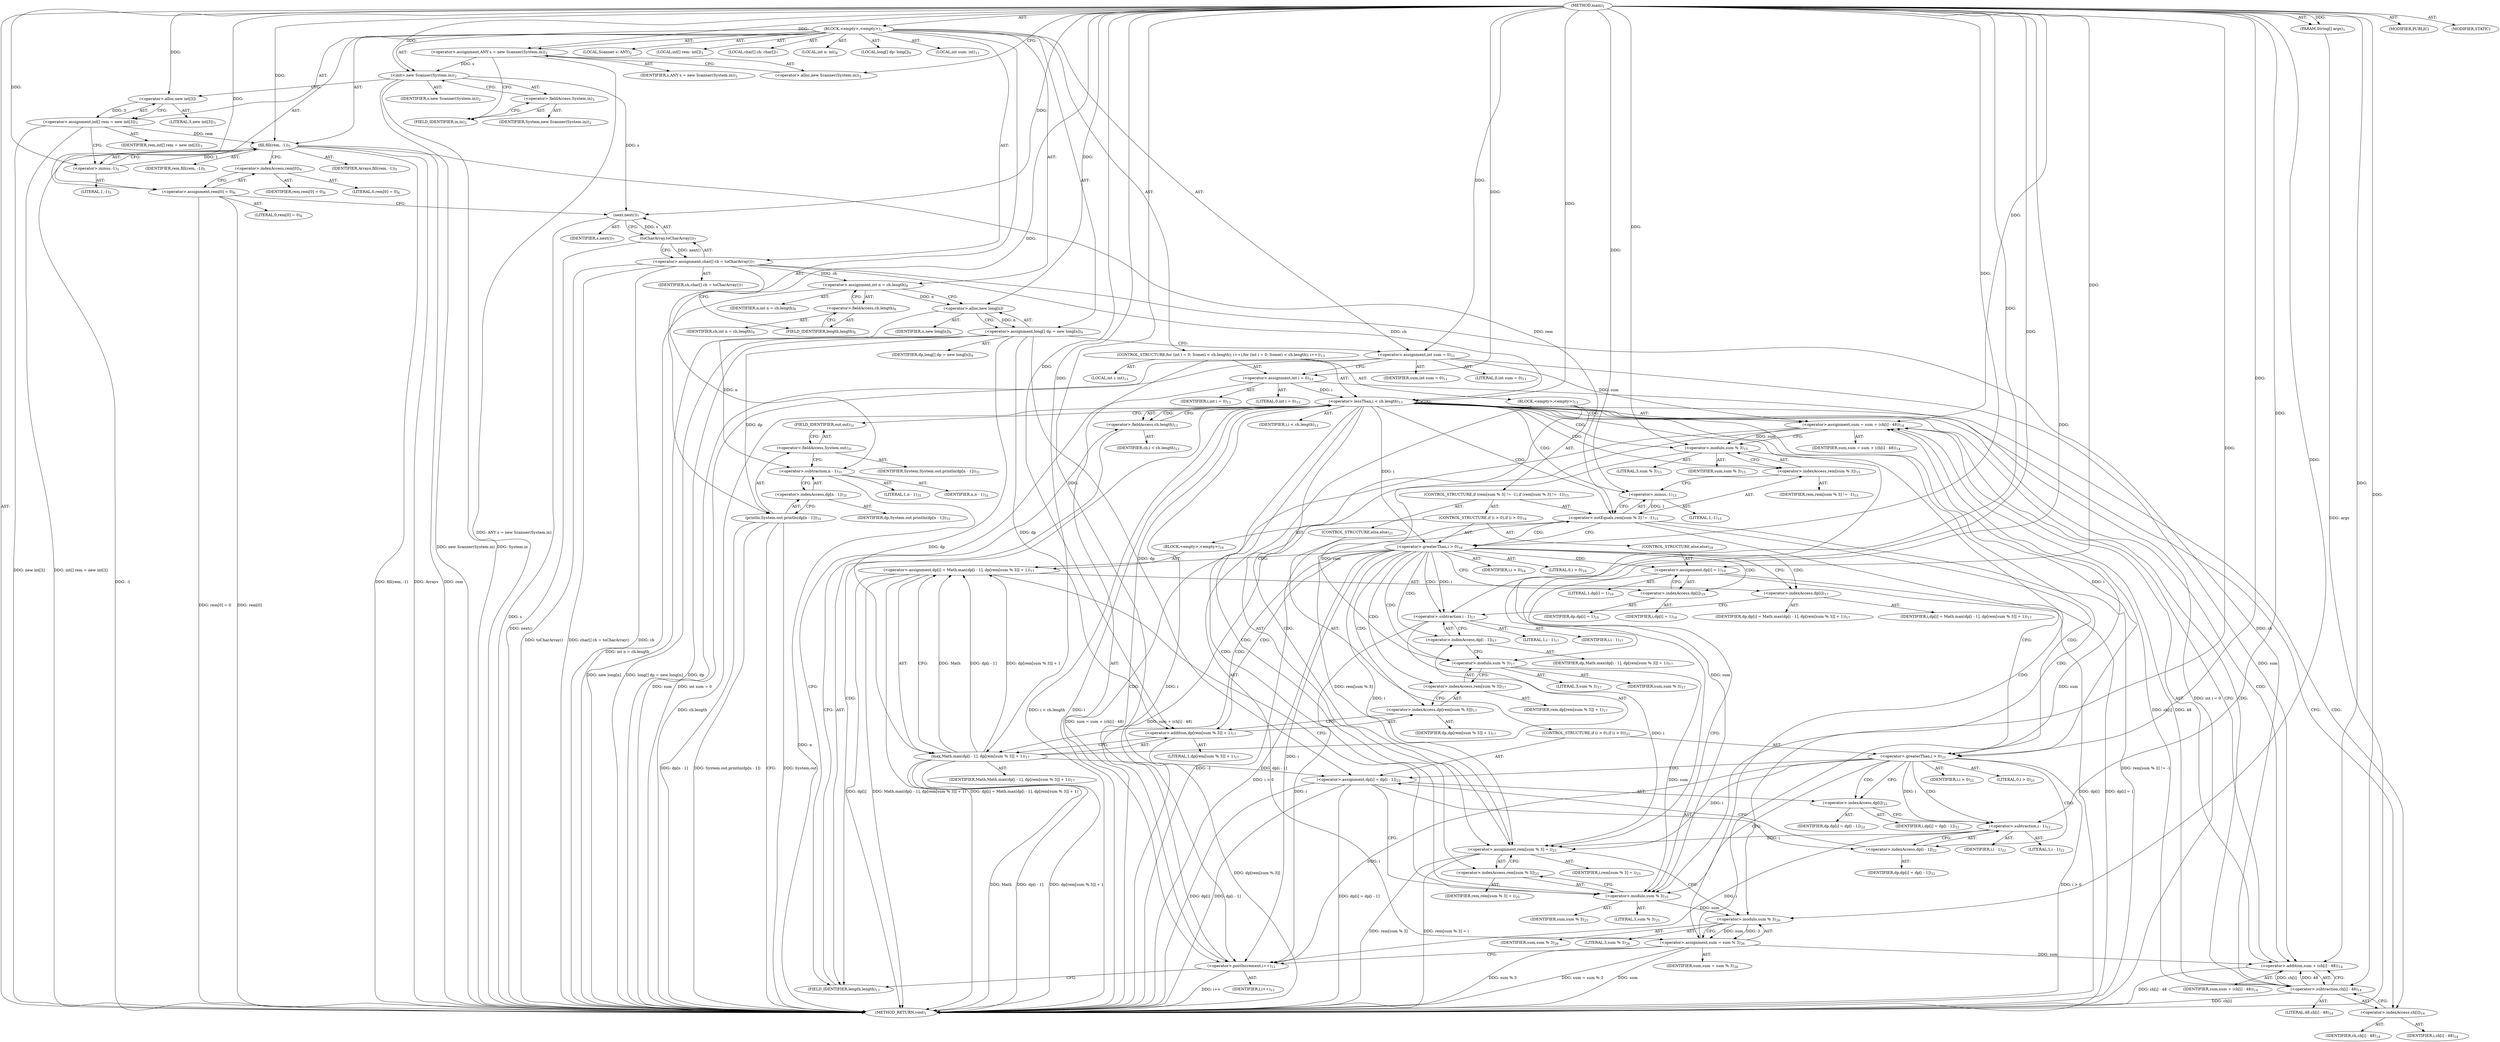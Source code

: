 digraph "main" {  
"19" [label = <(METHOD,main)<SUB>1</SUB>> ]
"20" [label = <(PARAM,String[] args)<SUB>1</SUB>> ]
"21" [label = <(BLOCK,&lt;empty&gt;,&lt;empty&gt;)<SUB>1</SUB>> ]
"4" [label = <(LOCAL,Scanner s: ANY)<SUB>2</SUB>> ]
"22" [label = <(&lt;operator&gt;.assignment,ANY s = new Scanner(System.in))<SUB>2</SUB>> ]
"23" [label = <(IDENTIFIER,s,ANY s = new Scanner(System.in))<SUB>2</SUB>> ]
"24" [label = <(&lt;operator&gt;.alloc,new Scanner(System.in))<SUB>2</SUB>> ]
"25" [label = <(&lt;init&gt;,new Scanner(System.in))<SUB>2</SUB>> ]
"3" [label = <(IDENTIFIER,s,new Scanner(System.in))<SUB>2</SUB>> ]
"26" [label = <(&lt;operator&gt;.fieldAccess,System.in)<SUB>2</SUB>> ]
"27" [label = <(IDENTIFIER,System,new Scanner(System.in))<SUB>2</SUB>> ]
"28" [label = <(FIELD_IDENTIFIER,in,in)<SUB>2</SUB>> ]
"29" [label = <(LOCAL,int[] rem: int[])<SUB>3</SUB>> ]
"30" [label = <(&lt;operator&gt;.assignment,int[] rem = new int[3])<SUB>3</SUB>> ]
"31" [label = <(IDENTIFIER,rem,int[] rem = new int[3])<SUB>3</SUB>> ]
"32" [label = <(&lt;operator&gt;.alloc,new int[3])> ]
"33" [label = <(LITERAL,3,new int[3])<SUB>3</SUB>> ]
"34" [label = <(fill,fill(rem, -1))<SUB>5</SUB>> ]
"35" [label = <(IDENTIFIER,Arrays,fill(rem, -1))<SUB>5</SUB>> ]
"36" [label = <(IDENTIFIER,rem,fill(rem, -1))<SUB>5</SUB>> ]
"37" [label = <(&lt;operator&gt;.minus,-1)<SUB>5</SUB>> ]
"38" [label = <(LITERAL,1,-1)<SUB>5</SUB>> ]
"39" [label = <(&lt;operator&gt;.assignment,rem[0] = 0)<SUB>6</SUB>> ]
"40" [label = <(&lt;operator&gt;.indexAccess,rem[0])<SUB>6</SUB>> ]
"41" [label = <(IDENTIFIER,rem,rem[0] = 0)<SUB>6</SUB>> ]
"42" [label = <(LITERAL,0,rem[0] = 0)<SUB>6</SUB>> ]
"43" [label = <(LITERAL,0,rem[0] = 0)<SUB>6</SUB>> ]
"44" [label = <(LOCAL,char[] ch: char[])<SUB>7</SUB>> ]
"45" [label = <(&lt;operator&gt;.assignment,char[] ch = toCharArray())<SUB>7</SUB>> ]
"46" [label = <(IDENTIFIER,ch,char[] ch = toCharArray())<SUB>7</SUB>> ]
"47" [label = <(toCharArray,toCharArray())<SUB>7</SUB>> ]
"48" [label = <(next,next())<SUB>7</SUB>> ]
"49" [label = <(IDENTIFIER,s,next())<SUB>7</SUB>> ]
"50" [label = <(LOCAL,int n: int)<SUB>8</SUB>> ]
"51" [label = <(&lt;operator&gt;.assignment,int n = ch.length)<SUB>8</SUB>> ]
"52" [label = <(IDENTIFIER,n,int n = ch.length)<SUB>8</SUB>> ]
"53" [label = <(&lt;operator&gt;.fieldAccess,ch.length)<SUB>8</SUB>> ]
"54" [label = <(IDENTIFIER,ch,int n = ch.length)<SUB>8</SUB>> ]
"55" [label = <(FIELD_IDENTIFIER,length,length)<SUB>8</SUB>> ]
"56" [label = <(LOCAL,long[] dp: long[])<SUB>9</SUB>> ]
"57" [label = <(&lt;operator&gt;.assignment,long[] dp = new long[n])<SUB>9</SUB>> ]
"58" [label = <(IDENTIFIER,dp,long[] dp = new long[n])<SUB>9</SUB>> ]
"59" [label = <(&lt;operator&gt;.alloc,new long[n])> ]
"60" [label = <(IDENTIFIER,n,new long[n])<SUB>9</SUB>> ]
"61" [label = <(LOCAL,int sum: int)<SUB>11</SUB>> ]
"62" [label = <(&lt;operator&gt;.assignment,int sum = 0)<SUB>11</SUB>> ]
"63" [label = <(IDENTIFIER,sum,int sum = 0)<SUB>11</SUB>> ]
"64" [label = <(LITERAL,0,int sum = 0)<SUB>11</SUB>> ]
"65" [label = <(CONTROL_STRUCTURE,for (int i = 0; Some(i &lt; ch.length); i++),for (int i = 0; Some(i &lt; ch.length); i++))<SUB>13</SUB>> ]
"66" [label = <(LOCAL,int i: int)<SUB>13</SUB>> ]
"67" [label = <(&lt;operator&gt;.assignment,int i = 0)<SUB>13</SUB>> ]
"68" [label = <(IDENTIFIER,i,int i = 0)<SUB>13</SUB>> ]
"69" [label = <(LITERAL,0,int i = 0)<SUB>13</SUB>> ]
"70" [label = <(&lt;operator&gt;.lessThan,i &lt; ch.length)<SUB>13</SUB>> ]
"71" [label = <(IDENTIFIER,i,i &lt; ch.length)<SUB>13</SUB>> ]
"72" [label = <(&lt;operator&gt;.fieldAccess,ch.length)<SUB>13</SUB>> ]
"73" [label = <(IDENTIFIER,ch,i &lt; ch.length)<SUB>13</SUB>> ]
"74" [label = <(FIELD_IDENTIFIER,length,length)<SUB>13</SUB>> ]
"75" [label = <(&lt;operator&gt;.postIncrement,i++)<SUB>13</SUB>> ]
"76" [label = <(IDENTIFIER,i,i++)<SUB>13</SUB>> ]
"77" [label = <(BLOCK,&lt;empty&gt;,&lt;empty&gt;)<SUB>13</SUB>> ]
"78" [label = <(&lt;operator&gt;.assignment,sum = sum + (ch[i] - 48))<SUB>14</SUB>> ]
"79" [label = <(IDENTIFIER,sum,sum = sum + (ch[i] - 48))<SUB>14</SUB>> ]
"80" [label = <(&lt;operator&gt;.addition,sum + (ch[i] - 48))<SUB>14</SUB>> ]
"81" [label = <(IDENTIFIER,sum,sum + (ch[i] - 48))<SUB>14</SUB>> ]
"82" [label = <(&lt;operator&gt;.subtraction,ch[i] - 48)<SUB>14</SUB>> ]
"83" [label = <(&lt;operator&gt;.indexAccess,ch[i])<SUB>14</SUB>> ]
"84" [label = <(IDENTIFIER,ch,ch[i] - 48)<SUB>14</SUB>> ]
"85" [label = <(IDENTIFIER,i,ch[i] - 48)<SUB>14</SUB>> ]
"86" [label = <(LITERAL,48,ch[i] - 48)<SUB>14</SUB>> ]
"87" [label = <(CONTROL_STRUCTURE,if (rem[sum % 3] != -1),if (rem[sum % 3] != -1))<SUB>15</SUB>> ]
"88" [label = <(&lt;operator&gt;.notEquals,rem[sum % 3] != -1)<SUB>15</SUB>> ]
"89" [label = <(&lt;operator&gt;.indexAccess,rem[sum % 3])<SUB>15</SUB>> ]
"90" [label = <(IDENTIFIER,rem,rem[sum % 3] != -1)<SUB>15</SUB>> ]
"91" [label = <(&lt;operator&gt;.modulo,sum % 3)<SUB>15</SUB>> ]
"92" [label = <(IDENTIFIER,sum,sum % 3)<SUB>15</SUB>> ]
"93" [label = <(LITERAL,3,sum % 3)<SUB>15</SUB>> ]
"94" [label = <(&lt;operator&gt;.minus,-1)<SUB>15</SUB>> ]
"95" [label = <(LITERAL,1,-1)<SUB>15</SUB>> ]
"96" [label = <(CONTROL_STRUCTURE,if (i &gt; 0),if (i &gt; 0))<SUB>16</SUB>> ]
"97" [label = <(&lt;operator&gt;.greaterThan,i &gt; 0)<SUB>16</SUB>> ]
"98" [label = <(IDENTIFIER,i,i &gt; 0)<SUB>16</SUB>> ]
"99" [label = <(LITERAL,0,i &gt; 0)<SUB>16</SUB>> ]
"100" [label = <(BLOCK,&lt;empty&gt;,&lt;empty&gt;)<SUB>16</SUB>> ]
"101" [label = <(&lt;operator&gt;.assignment,dp[i] = Math.max(dp[i - 1], dp[rem[sum % 3]] + 1))<SUB>17</SUB>> ]
"102" [label = <(&lt;operator&gt;.indexAccess,dp[i])<SUB>17</SUB>> ]
"103" [label = <(IDENTIFIER,dp,dp[i] = Math.max(dp[i - 1], dp[rem[sum % 3]] + 1))<SUB>17</SUB>> ]
"104" [label = <(IDENTIFIER,i,dp[i] = Math.max(dp[i - 1], dp[rem[sum % 3]] + 1))<SUB>17</SUB>> ]
"105" [label = <(max,Math.max(dp[i - 1], dp[rem[sum % 3]] + 1))<SUB>17</SUB>> ]
"106" [label = <(IDENTIFIER,Math,Math.max(dp[i - 1], dp[rem[sum % 3]] + 1))<SUB>17</SUB>> ]
"107" [label = <(&lt;operator&gt;.indexAccess,dp[i - 1])<SUB>17</SUB>> ]
"108" [label = <(IDENTIFIER,dp,Math.max(dp[i - 1], dp[rem[sum % 3]] + 1))<SUB>17</SUB>> ]
"109" [label = <(&lt;operator&gt;.subtraction,i - 1)<SUB>17</SUB>> ]
"110" [label = <(IDENTIFIER,i,i - 1)<SUB>17</SUB>> ]
"111" [label = <(LITERAL,1,i - 1)<SUB>17</SUB>> ]
"112" [label = <(&lt;operator&gt;.addition,dp[rem[sum % 3]] + 1)<SUB>17</SUB>> ]
"113" [label = <(&lt;operator&gt;.indexAccess,dp[rem[sum % 3]])<SUB>17</SUB>> ]
"114" [label = <(IDENTIFIER,dp,dp[rem[sum % 3]] + 1)<SUB>17</SUB>> ]
"115" [label = <(&lt;operator&gt;.indexAccess,rem[sum % 3])<SUB>17</SUB>> ]
"116" [label = <(IDENTIFIER,rem,dp[rem[sum % 3]] + 1)<SUB>17</SUB>> ]
"117" [label = <(&lt;operator&gt;.modulo,sum % 3)<SUB>17</SUB>> ]
"118" [label = <(IDENTIFIER,sum,sum % 3)<SUB>17</SUB>> ]
"119" [label = <(LITERAL,3,sum % 3)<SUB>17</SUB>> ]
"120" [label = <(LITERAL,1,dp[rem[sum % 3]] + 1)<SUB>17</SUB>> ]
"121" [label = <(CONTROL_STRUCTURE,else,else)<SUB>19</SUB>> ]
"122" [label = <(&lt;operator&gt;.assignment,dp[i] = 1)<SUB>19</SUB>> ]
"123" [label = <(&lt;operator&gt;.indexAccess,dp[i])<SUB>19</SUB>> ]
"124" [label = <(IDENTIFIER,dp,dp[i] = 1)<SUB>19</SUB>> ]
"125" [label = <(IDENTIFIER,i,dp[i] = 1)<SUB>19</SUB>> ]
"126" [label = <(LITERAL,1,dp[i] = 1)<SUB>19</SUB>> ]
"127" [label = <(CONTROL_STRUCTURE,else,else)<SUB>21</SUB>> ]
"128" [label = <(CONTROL_STRUCTURE,if (i &gt; 0),if (i &gt; 0))<SUB>21</SUB>> ]
"129" [label = <(&lt;operator&gt;.greaterThan,i &gt; 0)<SUB>21</SUB>> ]
"130" [label = <(IDENTIFIER,i,i &gt; 0)<SUB>21</SUB>> ]
"131" [label = <(LITERAL,0,i &gt; 0)<SUB>21</SUB>> ]
"132" [label = <(&lt;operator&gt;.assignment,dp[i] = dp[i - 1])<SUB>22</SUB>> ]
"133" [label = <(&lt;operator&gt;.indexAccess,dp[i])<SUB>22</SUB>> ]
"134" [label = <(IDENTIFIER,dp,dp[i] = dp[i - 1])<SUB>22</SUB>> ]
"135" [label = <(IDENTIFIER,i,dp[i] = dp[i - 1])<SUB>22</SUB>> ]
"136" [label = <(&lt;operator&gt;.indexAccess,dp[i - 1])<SUB>22</SUB>> ]
"137" [label = <(IDENTIFIER,dp,dp[i] = dp[i - 1])<SUB>22</SUB>> ]
"138" [label = <(&lt;operator&gt;.subtraction,i - 1)<SUB>22</SUB>> ]
"139" [label = <(IDENTIFIER,i,i - 1)<SUB>22</SUB>> ]
"140" [label = <(LITERAL,1,i - 1)<SUB>22</SUB>> ]
"141" [label = <(&lt;operator&gt;.assignment,rem[sum % 3] = i)<SUB>25</SUB>> ]
"142" [label = <(&lt;operator&gt;.indexAccess,rem[sum % 3])<SUB>25</SUB>> ]
"143" [label = <(IDENTIFIER,rem,rem[sum % 3] = i)<SUB>25</SUB>> ]
"144" [label = <(&lt;operator&gt;.modulo,sum % 3)<SUB>25</SUB>> ]
"145" [label = <(IDENTIFIER,sum,sum % 3)<SUB>25</SUB>> ]
"146" [label = <(LITERAL,3,sum % 3)<SUB>25</SUB>> ]
"147" [label = <(IDENTIFIER,i,rem[sum % 3] = i)<SUB>25</SUB>> ]
"148" [label = <(&lt;operator&gt;.assignment,sum = sum % 3)<SUB>26</SUB>> ]
"149" [label = <(IDENTIFIER,sum,sum = sum % 3)<SUB>26</SUB>> ]
"150" [label = <(&lt;operator&gt;.modulo,sum % 3)<SUB>26</SUB>> ]
"151" [label = <(IDENTIFIER,sum,sum % 3)<SUB>26</SUB>> ]
"152" [label = <(LITERAL,3,sum % 3)<SUB>26</SUB>> ]
"153" [label = <(println,System.out.println(dp[n - 1]))<SUB>31</SUB>> ]
"154" [label = <(&lt;operator&gt;.fieldAccess,System.out)<SUB>31</SUB>> ]
"155" [label = <(IDENTIFIER,System,System.out.println(dp[n - 1]))<SUB>31</SUB>> ]
"156" [label = <(FIELD_IDENTIFIER,out,out)<SUB>31</SUB>> ]
"157" [label = <(&lt;operator&gt;.indexAccess,dp[n - 1])<SUB>31</SUB>> ]
"158" [label = <(IDENTIFIER,dp,System.out.println(dp[n - 1]))<SUB>31</SUB>> ]
"159" [label = <(&lt;operator&gt;.subtraction,n - 1)<SUB>31</SUB>> ]
"160" [label = <(IDENTIFIER,n,n - 1)<SUB>31</SUB>> ]
"161" [label = <(LITERAL,1,n - 1)<SUB>31</SUB>> ]
"162" [label = <(MODIFIER,PUBLIC)> ]
"163" [label = <(MODIFIER,STATIC)> ]
"164" [label = <(METHOD_RETURN,void)<SUB>1</SUB>> ]
  "19" -> "20"  [ label = "AST: "] 
  "19" -> "21"  [ label = "AST: "] 
  "19" -> "162"  [ label = "AST: "] 
  "19" -> "163"  [ label = "AST: "] 
  "19" -> "164"  [ label = "AST: "] 
  "21" -> "4"  [ label = "AST: "] 
  "21" -> "22"  [ label = "AST: "] 
  "21" -> "25"  [ label = "AST: "] 
  "21" -> "29"  [ label = "AST: "] 
  "21" -> "30"  [ label = "AST: "] 
  "21" -> "34"  [ label = "AST: "] 
  "21" -> "39"  [ label = "AST: "] 
  "21" -> "44"  [ label = "AST: "] 
  "21" -> "45"  [ label = "AST: "] 
  "21" -> "50"  [ label = "AST: "] 
  "21" -> "51"  [ label = "AST: "] 
  "21" -> "56"  [ label = "AST: "] 
  "21" -> "57"  [ label = "AST: "] 
  "21" -> "61"  [ label = "AST: "] 
  "21" -> "62"  [ label = "AST: "] 
  "21" -> "65"  [ label = "AST: "] 
  "21" -> "153"  [ label = "AST: "] 
  "22" -> "23"  [ label = "AST: "] 
  "22" -> "24"  [ label = "AST: "] 
  "25" -> "3"  [ label = "AST: "] 
  "25" -> "26"  [ label = "AST: "] 
  "26" -> "27"  [ label = "AST: "] 
  "26" -> "28"  [ label = "AST: "] 
  "30" -> "31"  [ label = "AST: "] 
  "30" -> "32"  [ label = "AST: "] 
  "32" -> "33"  [ label = "AST: "] 
  "34" -> "35"  [ label = "AST: "] 
  "34" -> "36"  [ label = "AST: "] 
  "34" -> "37"  [ label = "AST: "] 
  "37" -> "38"  [ label = "AST: "] 
  "39" -> "40"  [ label = "AST: "] 
  "39" -> "43"  [ label = "AST: "] 
  "40" -> "41"  [ label = "AST: "] 
  "40" -> "42"  [ label = "AST: "] 
  "45" -> "46"  [ label = "AST: "] 
  "45" -> "47"  [ label = "AST: "] 
  "47" -> "48"  [ label = "AST: "] 
  "48" -> "49"  [ label = "AST: "] 
  "51" -> "52"  [ label = "AST: "] 
  "51" -> "53"  [ label = "AST: "] 
  "53" -> "54"  [ label = "AST: "] 
  "53" -> "55"  [ label = "AST: "] 
  "57" -> "58"  [ label = "AST: "] 
  "57" -> "59"  [ label = "AST: "] 
  "59" -> "60"  [ label = "AST: "] 
  "62" -> "63"  [ label = "AST: "] 
  "62" -> "64"  [ label = "AST: "] 
  "65" -> "66"  [ label = "AST: "] 
  "65" -> "67"  [ label = "AST: "] 
  "65" -> "70"  [ label = "AST: "] 
  "65" -> "75"  [ label = "AST: "] 
  "65" -> "77"  [ label = "AST: "] 
  "67" -> "68"  [ label = "AST: "] 
  "67" -> "69"  [ label = "AST: "] 
  "70" -> "71"  [ label = "AST: "] 
  "70" -> "72"  [ label = "AST: "] 
  "72" -> "73"  [ label = "AST: "] 
  "72" -> "74"  [ label = "AST: "] 
  "75" -> "76"  [ label = "AST: "] 
  "77" -> "78"  [ label = "AST: "] 
  "77" -> "87"  [ label = "AST: "] 
  "77" -> "141"  [ label = "AST: "] 
  "77" -> "148"  [ label = "AST: "] 
  "78" -> "79"  [ label = "AST: "] 
  "78" -> "80"  [ label = "AST: "] 
  "80" -> "81"  [ label = "AST: "] 
  "80" -> "82"  [ label = "AST: "] 
  "82" -> "83"  [ label = "AST: "] 
  "82" -> "86"  [ label = "AST: "] 
  "83" -> "84"  [ label = "AST: "] 
  "83" -> "85"  [ label = "AST: "] 
  "87" -> "88"  [ label = "AST: "] 
  "87" -> "96"  [ label = "AST: "] 
  "87" -> "127"  [ label = "AST: "] 
  "88" -> "89"  [ label = "AST: "] 
  "88" -> "94"  [ label = "AST: "] 
  "89" -> "90"  [ label = "AST: "] 
  "89" -> "91"  [ label = "AST: "] 
  "91" -> "92"  [ label = "AST: "] 
  "91" -> "93"  [ label = "AST: "] 
  "94" -> "95"  [ label = "AST: "] 
  "96" -> "97"  [ label = "AST: "] 
  "96" -> "100"  [ label = "AST: "] 
  "96" -> "121"  [ label = "AST: "] 
  "97" -> "98"  [ label = "AST: "] 
  "97" -> "99"  [ label = "AST: "] 
  "100" -> "101"  [ label = "AST: "] 
  "101" -> "102"  [ label = "AST: "] 
  "101" -> "105"  [ label = "AST: "] 
  "102" -> "103"  [ label = "AST: "] 
  "102" -> "104"  [ label = "AST: "] 
  "105" -> "106"  [ label = "AST: "] 
  "105" -> "107"  [ label = "AST: "] 
  "105" -> "112"  [ label = "AST: "] 
  "107" -> "108"  [ label = "AST: "] 
  "107" -> "109"  [ label = "AST: "] 
  "109" -> "110"  [ label = "AST: "] 
  "109" -> "111"  [ label = "AST: "] 
  "112" -> "113"  [ label = "AST: "] 
  "112" -> "120"  [ label = "AST: "] 
  "113" -> "114"  [ label = "AST: "] 
  "113" -> "115"  [ label = "AST: "] 
  "115" -> "116"  [ label = "AST: "] 
  "115" -> "117"  [ label = "AST: "] 
  "117" -> "118"  [ label = "AST: "] 
  "117" -> "119"  [ label = "AST: "] 
  "121" -> "122"  [ label = "AST: "] 
  "122" -> "123"  [ label = "AST: "] 
  "122" -> "126"  [ label = "AST: "] 
  "123" -> "124"  [ label = "AST: "] 
  "123" -> "125"  [ label = "AST: "] 
  "127" -> "128"  [ label = "AST: "] 
  "128" -> "129"  [ label = "AST: "] 
  "128" -> "132"  [ label = "AST: "] 
  "129" -> "130"  [ label = "AST: "] 
  "129" -> "131"  [ label = "AST: "] 
  "132" -> "133"  [ label = "AST: "] 
  "132" -> "136"  [ label = "AST: "] 
  "133" -> "134"  [ label = "AST: "] 
  "133" -> "135"  [ label = "AST: "] 
  "136" -> "137"  [ label = "AST: "] 
  "136" -> "138"  [ label = "AST: "] 
  "138" -> "139"  [ label = "AST: "] 
  "138" -> "140"  [ label = "AST: "] 
  "141" -> "142"  [ label = "AST: "] 
  "141" -> "147"  [ label = "AST: "] 
  "142" -> "143"  [ label = "AST: "] 
  "142" -> "144"  [ label = "AST: "] 
  "144" -> "145"  [ label = "AST: "] 
  "144" -> "146"  [ label = "AST: "] 
  "148" -> "149"  [ label = "AST: "] 
  "148" -> "150"  [ label = "AST: "] 
  "150" -> "151"  [ label = "AST: "] 
  "150" -> "152"  [ label = "AST: "] 
  "153" -> "154"  [ label = "AST: "] 
  "153" -> "157"  [ label = "AST: "] 
  "154" -> "155"  [ label = "AST: "] 
  "154" -> "156"  [ label = "AST: "] 
  "157" -> "158"  [ label = "AST: "] 
  "157" -> "159"  [ label = "AST: "] 
  "159" -> "160"  [ label = "AST: "] 
  "159" -> "161"  [ label = "AST: "] 
  "22" -> "28"  [ label = "CFG: "] 
  "25" -> "32"  [ label = "CFG: "] 
  "30" -> "37"  [ label = "CFG: "] 
  "34" -> "40"  [ label = "CFG: "] 
  "39" -> "48"  [ label = "CFG: "] 
  "45" -> "55"  [ label = "CFG: "] 
  "51" -> "59"  [ label = "CFG: "] 
  "57" -> "62"  [ label = "CFG: "] 
  "62" -> "67"  [ label = "CFG: "] 
  "153" -> "164"  [ label = "CFG: "] 
  "24" -> "22"  [ label = "CFG: "] 
  "26" -> "25"  [ label = "CFG: "] 
  "32" -> "30"  [ label = "CFG: "] 
  "37" -> "34"  [ label = "CFG: "] 
  "40" -> "39"  [ label = "CFG: "] 
  "47" -> "45"  [ label = "CFG: "] 
  "53" -> "51"  [ label = "CFG: "] 
  "59" -> "57"  [ label = "CFG: "] 
  "67" -> "74"  [ label = "CFG: "] 
  "70" -> "83"  [ label = "CFG: "] 
  "70" -> "156"  [ label = "CFG: "] 
  "75" -> "74"  [ label = "CFG: "] 
  "154" -> "159"  [ label = "CFG: "] 
  "157" -> "153"  [ label = "CFG: "] 
  "28" -> "26"  [ label = "CFG: "] 
  "48" -> "47"  [ label = "CFG: "] 
  "55" -> "53"  [ label = "CFG: "] 
  "72" -> "70"  [ label = "CFG: "] 
  "78" -> "91"  [ label = "CFG: "] 
  "141" -> "150"  [ label = "CFG: "] 
  "148" -> "75"  [ label = "CFG: "] 
  "156" -> "154"  [ label = "CFG: "] 
  "159" -> "157"  [ label = "CFG: "] 
  "74" -> "72"  [ label = "CFG: "] 
  "80" -> "78"  [ label = "CFG: "] 
  "88" -> "97"  [ label = "CFG: "] 
  "88" -> "129"  [ label = "CFG: "] 
  "142" -> "141"  [ label = "CFG: "] 
  "150" -> "148"  [ label = "CFG: "] 
  "82" -> "80"  [ label = "CFG: "] 
  "89" -> "94"  [ label = "CFG: "] 
  "94" -> "88"  [ label = "CFG: "] 
  "97" -> "102"  [ label = "CFG: "] 
  "97" -> "123"  [ label = "CFG: "] 
  "144" -> "142"  [ label = "CFG: "] 
  "83" -> "82"  [ label = "CFG: "] 
  "91" -> "89"  [ label = "CFG: "] 
  "101" -> "144"  [ label = "CFG: "] 
  "122" -> "144"  [ label = "CFG: "] 
  "129" -> "133"  [ label = "CFG: "] 
  "129" -> "144"  [ label = "CFG: "] 
  "132" -> "144"  [ label = "CFG: "] 
  "102" -> "109"  [ label = "CFG: "] 
  "105" -> "101"  [ label = "CFG: "] 
  "123" -> "122"  [ label = "CFG: "] 
  "133" -> "138"  [ label = "CFG: "] 
  "136" -> "132"  [ label = "CFG: "] 
  "107" -> "117"  [ label = "CFG: "] 
  "112" -> "105"  [ label = "CFG: "] 
  "138" -> "136"  [ label = "CFG: "] 
  "109" -> "107"  [ label = "CFG: "] 
  "113" -> "112"  [ label = "CFG: "] 
  "115" -> "113"  [ label = "CFG: "] 
  "117" -> "115"  [ label = "CFG: "] 
  "19" -> "24"  [ label = "CFG: "] 
  "20" -> "164"  [ label = "DDG: args"] 
  "22" -> "164"  [ label = "DDG: ANY s = new Scanner(System.in)"] 
  "25" -> "164"  [ label = "DDG: System.in"] 
  "25" -> "164"  [ label = "DDG: new Scanner(System.in)"] 
  "30" -> "164"  [ label = "DDG: new int[3]"] 
  "30" -> "164"  [ label = "DDG: int[] rem = new int[3]"] 
  "34" -> "164"  [ label = "DDG: rem"] 
  "34" -> "164"  [ label = "DDG: -1"] 
  "34" -> "164"  [ label = "DDG: fill(rem, -1)"] 
  "39" -> "164"  [ label = "DDG: rem[0]"] 
  "39" -> "164"  [ label = "DDG: rem[0] = 0"] 
  "45" -> "164"  [ label = "DDG: ch"] 
  "48" -> "164"  [ label = "DDG: s"] 
  "47" -> "164"  [ label = "DDG: next()"] 
  "45" -> "164"  [ label = "DDG: toCharArray()"] 
  "45" -> "164"  [ label = "DDG: char[] ch = toCharArray()"] 
  "51" -> "164"  [ label = "DDG: int n = ch.length"] 
  "57" -> "164"  [ label = "DDG: dp"] 
  "57" -> "164"  [ label = "DDG: new long[n]"] 
  "57" -> "164"  [ label = "DDG: long[] dp = new long[n]"] 
  "62" -> "164"  [ label = "DDG: sum"] 
  "62" -> "164"  [ label = "DDG: int sum = 0"] 
  "67" -> "164"  [ label = "DDG: int i = 0"] 
  "70" -> "164"  [ label = "DDG: i"] 
  "70" -> "164"  [ label = "DDG: ch.length"] 
  "70" -> "164"  [ label = "DDG: i &lt; ch.length"] 
  "153" -> "164"  [ label = "DDG: System.out"] 
  "159" -> "164"  [ label = "DDG: n"] 
  "153" -> "164"  [ label = "DDG: dp[n - 1]"] 
  "153" -> "164"  [ label = "DDG: System.out.println(dp[n - 1])"] 
  "82" -> "164"  [ label = "DDG: ch[i]"] 
  "80" -> "164"  [ label = "DDG: ch[i] - 48"] 
  "78" -> "164"  [ label = "DDG: sum + (ch[i] - 48)"] 
  "78" -> "164"  [ label = "DDG: sum = sum + (ch[i] - 48)"] 
  "88" -> "164"  [ label = "DDG: -1"] 
  "88" -> "164"  [ label = "DDG: rem[sum % 3] != -1"] 
  "129" -> "164"  [ label = "DDG: i &gt; 0"] 
  "132" -> "164"  [ label = "DDG: dp[i]"] 
  "132" -> "164"  [ label = "DDG: dp[i - 1]"] 
  "132" -> "164"  [ label = "DDG: dp[i] = dp[i - 1]"] 
  "97" -> "164"  [ label = "DDG: i &gt; 0"] 
  "122" -> "164"  [ label = "DDG: dp[i]"] 
  "122" -> "164"  [ label = "DDG: dp[i] = 1"] 
  "101" -> "164"  [ label = "DDG: dp[i]"] 
  "105" -> "164"  [ label = "DDG: dp[i - 1]"] 
  "112" -> "164"  [ label = "DDG: dp[rem[sum % 3]]"] 
  "105" -> "164"  [ label = "DDG: dp[rem[sum % 3]] + 1"] 
  "101" -> "164"  [ label = "DDG: Math.max(dp[i - 1], dp[rem[sum % 3]] + 1)"] 
  "101" -> "164"  [ label = "DDG: dp[i] = Math.max(dp[i - 1], dp[rem[sum % 3]] + 1)"] 
  "141" -> "164"  [ label = "DDG: rem[sum % 3]"] 
  "141" -> "164"  [ label = "DDG: rem[sum % 3] = i"] 
  "148" -> "164"  [ label = "DDG: sum"] 
  "148" -> "164"  [ label = "DDG: sum % 3"] 
  "148" -> "164"  [ label = "DDG: sum = sum % 3"] 
  "75" -> "164"  [ label = "DDG: i++"] 
  "105" -> "164"  [ label = "DDG: Math"] 
  "34" -> "164"  [ label = "DDG: Arrays"] 
  "19" -> "20"  [ label = "DDG: "] 
  "19" -> "22"  [ label = "DDG: "] 
  "32" -> "30"  [ label = "DDG: 3"] 
  "19" -> "39"  [ label = "DDG: "] 
  "47" -> "45"  [ label = "DDG: next()"] 
  "45" -> "51"  [ label = "DDG: ch"] 
  "59" -> "57"  [ label = "DDG: n"] 
  "19" -> "62"  [ label = "DDG: "] 
  "22" -> "25"  [ label = "DDG: s"] 
  "19" -> "25"  [ label = "DDG: "] 
  "19" -> "34"  [ label = "DDG: "] 
  "30" -> "34"  [ label = "DDG: rem"] 
  "37" -> "34"  [ label = "DDG: 1"] 
  "19" -> "67"  [ label = "DDG: "] 
  "57" -> "153"  [ label = "DDG: dp"] 
  "19" -> "32"  [ label = "DDG: "] 
  "19" -> "37"  [ label = "DDG: "] 
  "48" -> "47"  [ label = "DDG: s"] 
  "51" -> "59"  [ label = "DDG: n"] 
  "19" -> "59"  [ label = "DDG: "] 
  "67" -> "70"  [ label = "DDG: i"] 
  "75" -> "70"  [ label = "DDG: i"] 
  "19" -> "70"  [ label = "DDG: "] 
  "45" -> "70"  [ label = "DDG: ch"] 
  "19" -> "75"  [ label = "DDG: "] 
  "129" -> "75"  [ label = "DDG: i"] 
  "138" -> "75"  [ label = "DDG: i"] 
  "97" -> "75"  [ label = "DDG: i"] 
  "109" -> "75"  [ label = "DDG: i"] 
  "62" -> "78"  [ label = "DDG: sum"] 
  "148" -> "78"  [ label = "DDG: sum"] 
  "19" -> "78"  [ label = "DDG: "] 
  "82" -> "78"  [ label = "DDG: ch[i]"] 
  "82" -> "78"  [ label = "DDG: 48"] 
  "129" -> "141"  [ label = "DDG: i"] 
  "138" -> "141"  [ label = "DDG: i"] 
  "97" -> "141"  [ label = "DDG: i"] 
  "109" -> "141"  [ label = "DDG: i"] 
  "19" -> "141"  [ label = "DDG: "] 
  "150" -> "148"  [ label = "DDG: sum"] 
  "150" -> "148"  [ label = "DDG: 3"] 
  "25" -> "48"  [ label = "DDG: s"] 
  "19" -> "48"  [ label = "DDG: "] 
  "59" -> "159"  [ label = "DDG: n"] 
  "19" -> "159"  [ label = "DDG: "] 
  "62" -> "80"  [ label = "DDG: sum"] 
  "148" -> "80"  [ label = "DDG: sum"] 
  "19" -> "80"  [ label = "DDG: "] 
  "82" -> "80"  [ label = "DDG: ch[i]"] 
  "82" -> "80"  [ label = "DDG: 48"] 
  "34" -> "88"  [ label = "DDG: rem"] 
  "141" -> "88"  [ label = "DDG: rem[sum % 3]"] 
  "94" -> "88"  [ label = "DDG: 1"] 
  "144" -> "150"  [ label = "DDG: sum"] 
  "19" -> "150"  [ label = "DDG: "] 
  "45" -> "82"  [ label = "DDG: ch"] 
  "19" -> "82"  [ label = "DDG: "] 
  "19" -> "94"  [ label = "DDG: "] 
  "70" -> "97"  [ label = "DDG: i"] 
  "19" -> "97"  [ label = "DDG: "] 
  "105" -> "101"  [ label = "DDG: Math"] 
  "105" -> "101"  [ label = "DDG: dp[i - 1]"] 
  "105" -> "101"  [ label = "DDG: dp[rem[sum % 3]] + 1"] 
  "19" -> "122"  [ label = "DDG: "] 
  "57" -> "132"  [ label = "DDG: dp"] 
  "105" -> "132"  [ label = "DDG: dp[i - 1]"] 
  "91" -> "144"  [ label = "DDG: sum"] 
  "117" -> "144"  [ label = "DDG: sum"] 
  "19" -> "144"  [ label = "DDG: "] 
  "78" -> "91"  [ label = "DDG: sum"] 
  "19" -> "91"  [ label = "DDG: "] 
  "70" -> "129"  [ label = "DDG: i"] 
  "19" -> "129"  [ label = "DDG: "] 
  "19" -> "105"  [ label = "DDG: "] 
  "57" -> "105"  [ label = "DDG: dp"] 
  "57" -> "112"  [ label = "DDG: dp"] 
  "19" -> "112"  [ label = "DDG: "] 
  "129" -> "138"  [ label = "DDG: i"] 
  "19" -> "138"  [ label = "DDG: "] 
  "97" -> "109"  [ label = "DDG: i"] 
  "19" -> "109"  [ label = "DDG: "] 
  "91" -> "117"  [ label = "DDG: sum"] 
  "19" -> "117"  [ label = "DDG: "] 
  "70" -> "94"  [ label = "CDG: "] 
  "70" -> "141"  [ label = "CDG: "] 
  "70" -> "89"  [ label = "CDG: "] 
  "70" -> "75"  [ label = "CDG: "] 
  "70" -> "72"  [ label = "CDG: "] 
  "70" -> "142"  [ label = "CDG: "] 
  "70" -> "150"  [ label = "CDG: "] 
  "70" -> "74"  [ label = "CDG: "] 
  "70" -> "144"  [ label = "CDG: "] 
  "70" -> "91"  [ label = "CDG: "] 
  "70" -> "82"  [ label = "CDG: "] 
  "70" -> "148"  [ label = "CDG: "] 
  "70" -> "80"  [ label = "CDG: "] 
  "70" -> "83"  [ label = "CDG: "] 
  "70" -> "88"  [ label = "CDG: "] 
  "70" -> "70"  [ label = "CDG: "] 
  "70" -> "78"  [ label = "CDG: "] 
  "88" -> "97"  [ label = "CDG: "] 
  "88" -> "129"  [ label = "CDG: "] 
  "97" -> "107"  [ label = "CDG: "] 
  "97" -> "115"  [ label = "CDG: "] 
  "97" -> "113"  [ label = "CDG: "] 
  "97" -> "122"  [ label = "CDG: "] 
  "97" -> "102"  [ label = "CDG: "] 
  "97" -> "123"  [ label = "CDG: "] 
  "97" -> "112"  [ label = "CDG: "] 
  "97" -> "101"  [ label = "CDG: "] 
  "97" -> "105"  [ label = "CDG: "] 
  "97" -> "117"  [ label = "CDG: "] 
  "97" -> "109"  [ label = "CDG: "] 
  "129" -> "136"  [ label = "CDG: "] 
  "129" -> "132"  [ label = "CDG: "] 
  "129" -> "138"  [ label = "CDG: "] 
  "129" -> "133"  [ label = "CDG: "] 
}
